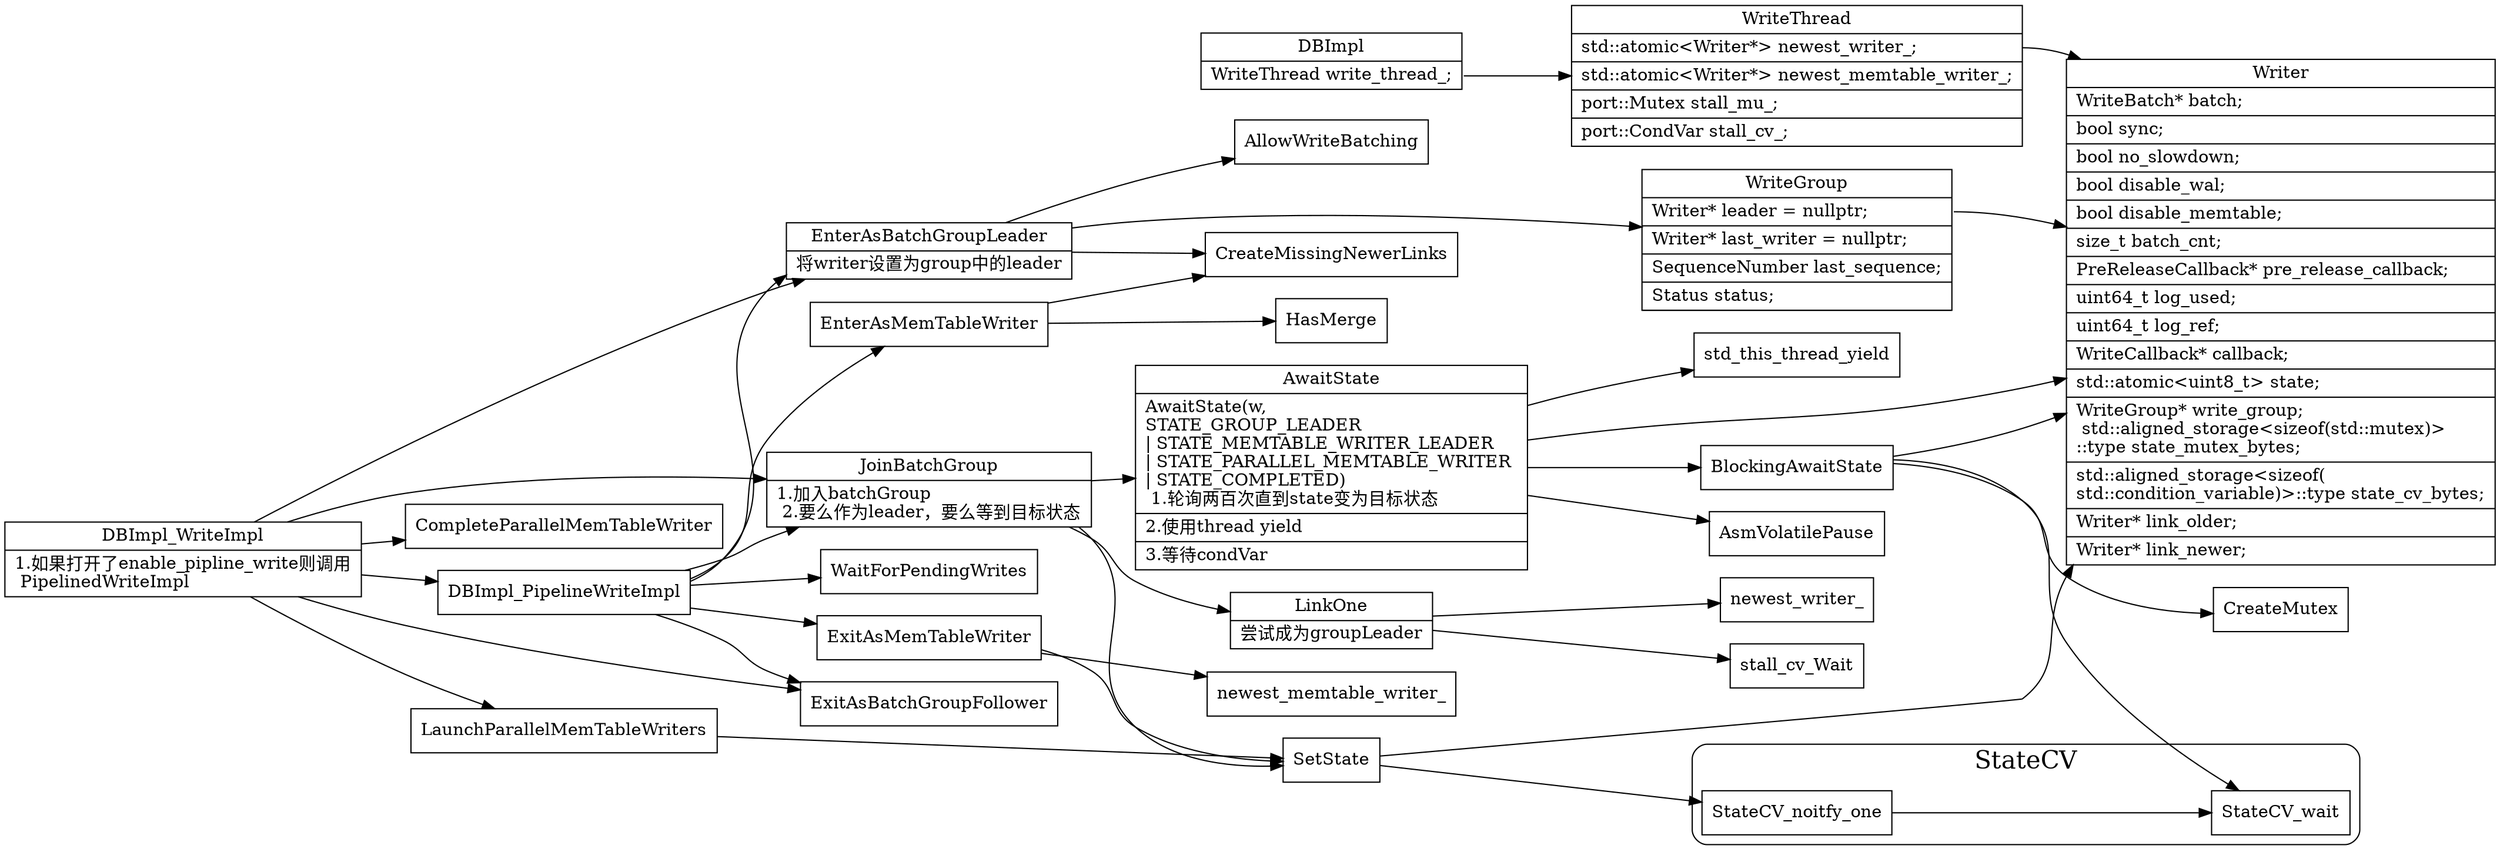 digraph Writer {
  node[shape=box;];
  newrank=true;
  rankdir=LR;
  WriteGroup[
    shape="record";
    label="{{
      WriteGroup|
        <Writer> Writer* leader = nullptr;\l|
        Writer* last_writer = nullptr;\l|
        SequenceNumber last_sequence;\l|
        Status status;\l|
        std::atomic<size_t> running;\l
    }}";
  ];
  WriteGroup:Writer -> Writer;

  Writer[
    shape="record";
    label="{{
      Writer|
        WriteBatch* batch;\l|
        bool sync;\l|
        bool no_slowdown;\l|
        bool disable_wal;\l|
        bool disable_memtable;\l|
        size_t batch_cnt;\l|
        PreReleaseCallback* pre_release_callback;\l|
        uint64_t log_used;\l|
        uint64_t log_ref;\l|
        WriteCallback* callback;\l|
        <state> std::atomic\<uint8_t\> state;\l|
        WriteGroup* write_group;\l
        std::aligned_storage\<sizeof(std::mutex)\>\l::type state_mutex_bytes;\l|
        std::aligned_storage\<sizeof(\lstd::condition_variable)\>::type state_cv_bytes;\l|
        Writer* link_older;\l|
        Writer* link_newer;\l
    }}";
  ];
  WriteThread[
    shape="record";
    label="{{
      WriteThread|
        <Writer> std::atomic\<Writer*\> newest_writer_;\l|
        std::atomic\<Writer*\> newest_memtable_writer_;\l|
        port::Mutex stall_mu_;\l|
        port::CondVar stall_cv_;\l
    }}";
  ];
  EnterAsBatchGroupLeader[
    shape="record";
    label="{{
      EnterAsBatchGroupLeader|
      将writer设置为group中的leader\l
    }}";
  ];
  DBImpl[
    shape="record";
    label="{{
      DBImpl|
        <WriteThread> WriteThread write_thread_;\l
    }}";
  ];
  DBImpl:WriteThread -> WriteThread;
  WriteThread:Writer -> Writer;

  DBImpl_WriteImpl -> {
    JoinBatchGroup;
    CompleteParallelMemTableWriter;
    ExitAsBatchGroupFollower;
    EnterAsBatchGroupLeader;
    LaunchParallelMemTableWriters;
    DBImpl_PipelineWriteImpl;
  }
  DBImpl_WriteImpl[
    shape="record";
    label="{{
      DBImpl_WriteImpl|
      1.如果打开了enable_pipline_write则调用\l
      PipelinedWriteImpl\l
    }}";
  ];
  DBImpl_PipelineWriteImpl -> {
    JoinBatchGroup;
    WaitForPendingWrites;
    EnterAsBatchGroupLeader;
    ExitAsBatchGroupFollower;
    ExitAsMemTableWriter;
    EnterAsMemTableWriter;
  }

  JoinBatchGroup[
    shape="record";
    label="{{
      JoinBatchGroup|
      1.加入batchGroup\l
      2.要么作为leader，要么等到目标状态\l
    }}";
  ];
  JoinBatchGroup -> {
    LinkOne;
    SetState;
    AwaitState;
  }
  LinkOne[
    shape="record";
    label="{{
      LinkOne|
      尝试成为groupLeader
    }}";
  ];
  LinkOne -> {
    newest_writer_;
    stall_cv_Wait;
  }

  AwaitState[
    shape="record";
    label="{{
      AwaitState|
    AwaitState(w, \lSTATE_GROUP_LEADER \l\| STATE_MEMTABLE_WRITER_LEADER \l\|
                      STATE_PARALLEL_MEMTABLE_WRITER \l\| STATE_COMPLETED)\l
      1.轮询两百次直到state变为目标状态\l|
      2.使用thread yield\l|
      3.等待condVar\l
    }}";
  ];
  AwaitState -> {
    Writer:state;
    AsmVolatilePause;
    std_this_thread_yield;
    BlockingAwaitState;
  }
  BlockingAwaitState -> {
    CreateMutex;
    Writer:state;
    StateCV_wait;
  }

  SetState -> {
    Writer:state;
    StateCV_noitfy_one;
  }

  EnterAsBatchGroupLeader -> {
    CreateMissingNewerLinks;
    AllowWriteBatching;
    WriteGroup:Writer;
  }

  EnterAsMemTableWriter -> {
    CreateMissingNewerLinks;
    HasMerge;
  }
  ExitAsMemTableWriter -> {
    newest_memtable_writer_;
    SetState;
  }
  LaunchParallelMemTableWriters -> {
    SetState;
  }

  subgraph cluster_StateCV {
    graph[label="StateCV";fontsize=20;style=rounded];
    StateCV_wait;
    StateCV_noitfy_one;
    StateCV_noitfy_one -> StateCV_wait;
  };
}

